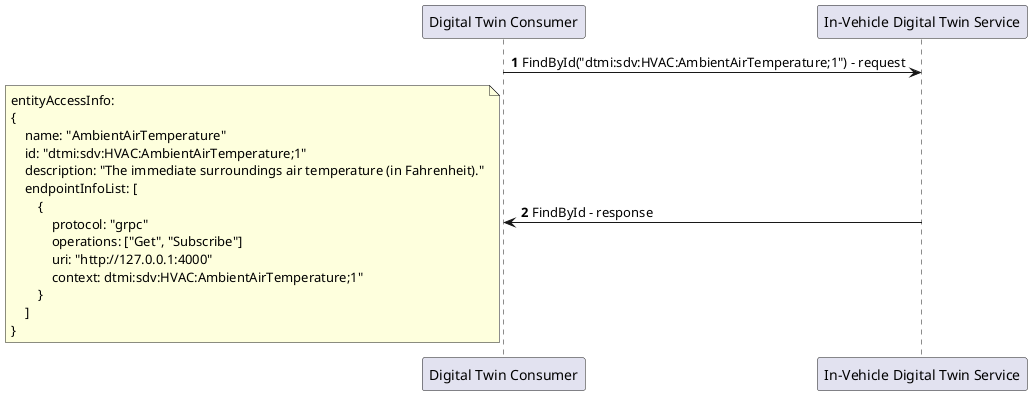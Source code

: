 @startuml

autonumber

"Digital Twin Consumer" -> "In-Vehicle Digital Twin Service" : FindById("dtmi:sdv:HVAC:AmbientAirTemperature;1") - request
"Digital Twin Consumer" <- "In-Vehicle Digital Twin Service" : FindById - response
note left
entityAccessInfo:
{
    name: "AmbientAirTemperature"
    id: "dtmi:sdv:HVAC:AmbientAirTemperature;1"
    description: "The immediate surroundings air temperature (in Fahrenheit)."
    endpointInfoList: [
        {
            protocol: "grpc"
            operations: ["Get", "Subscribe"]
            uri: "http://127.0.0.1:4000"
            context: dtmi:sdv:HVAC:AmbientAirTemperature;1"
        }
    ]
}
end note

@enduml
